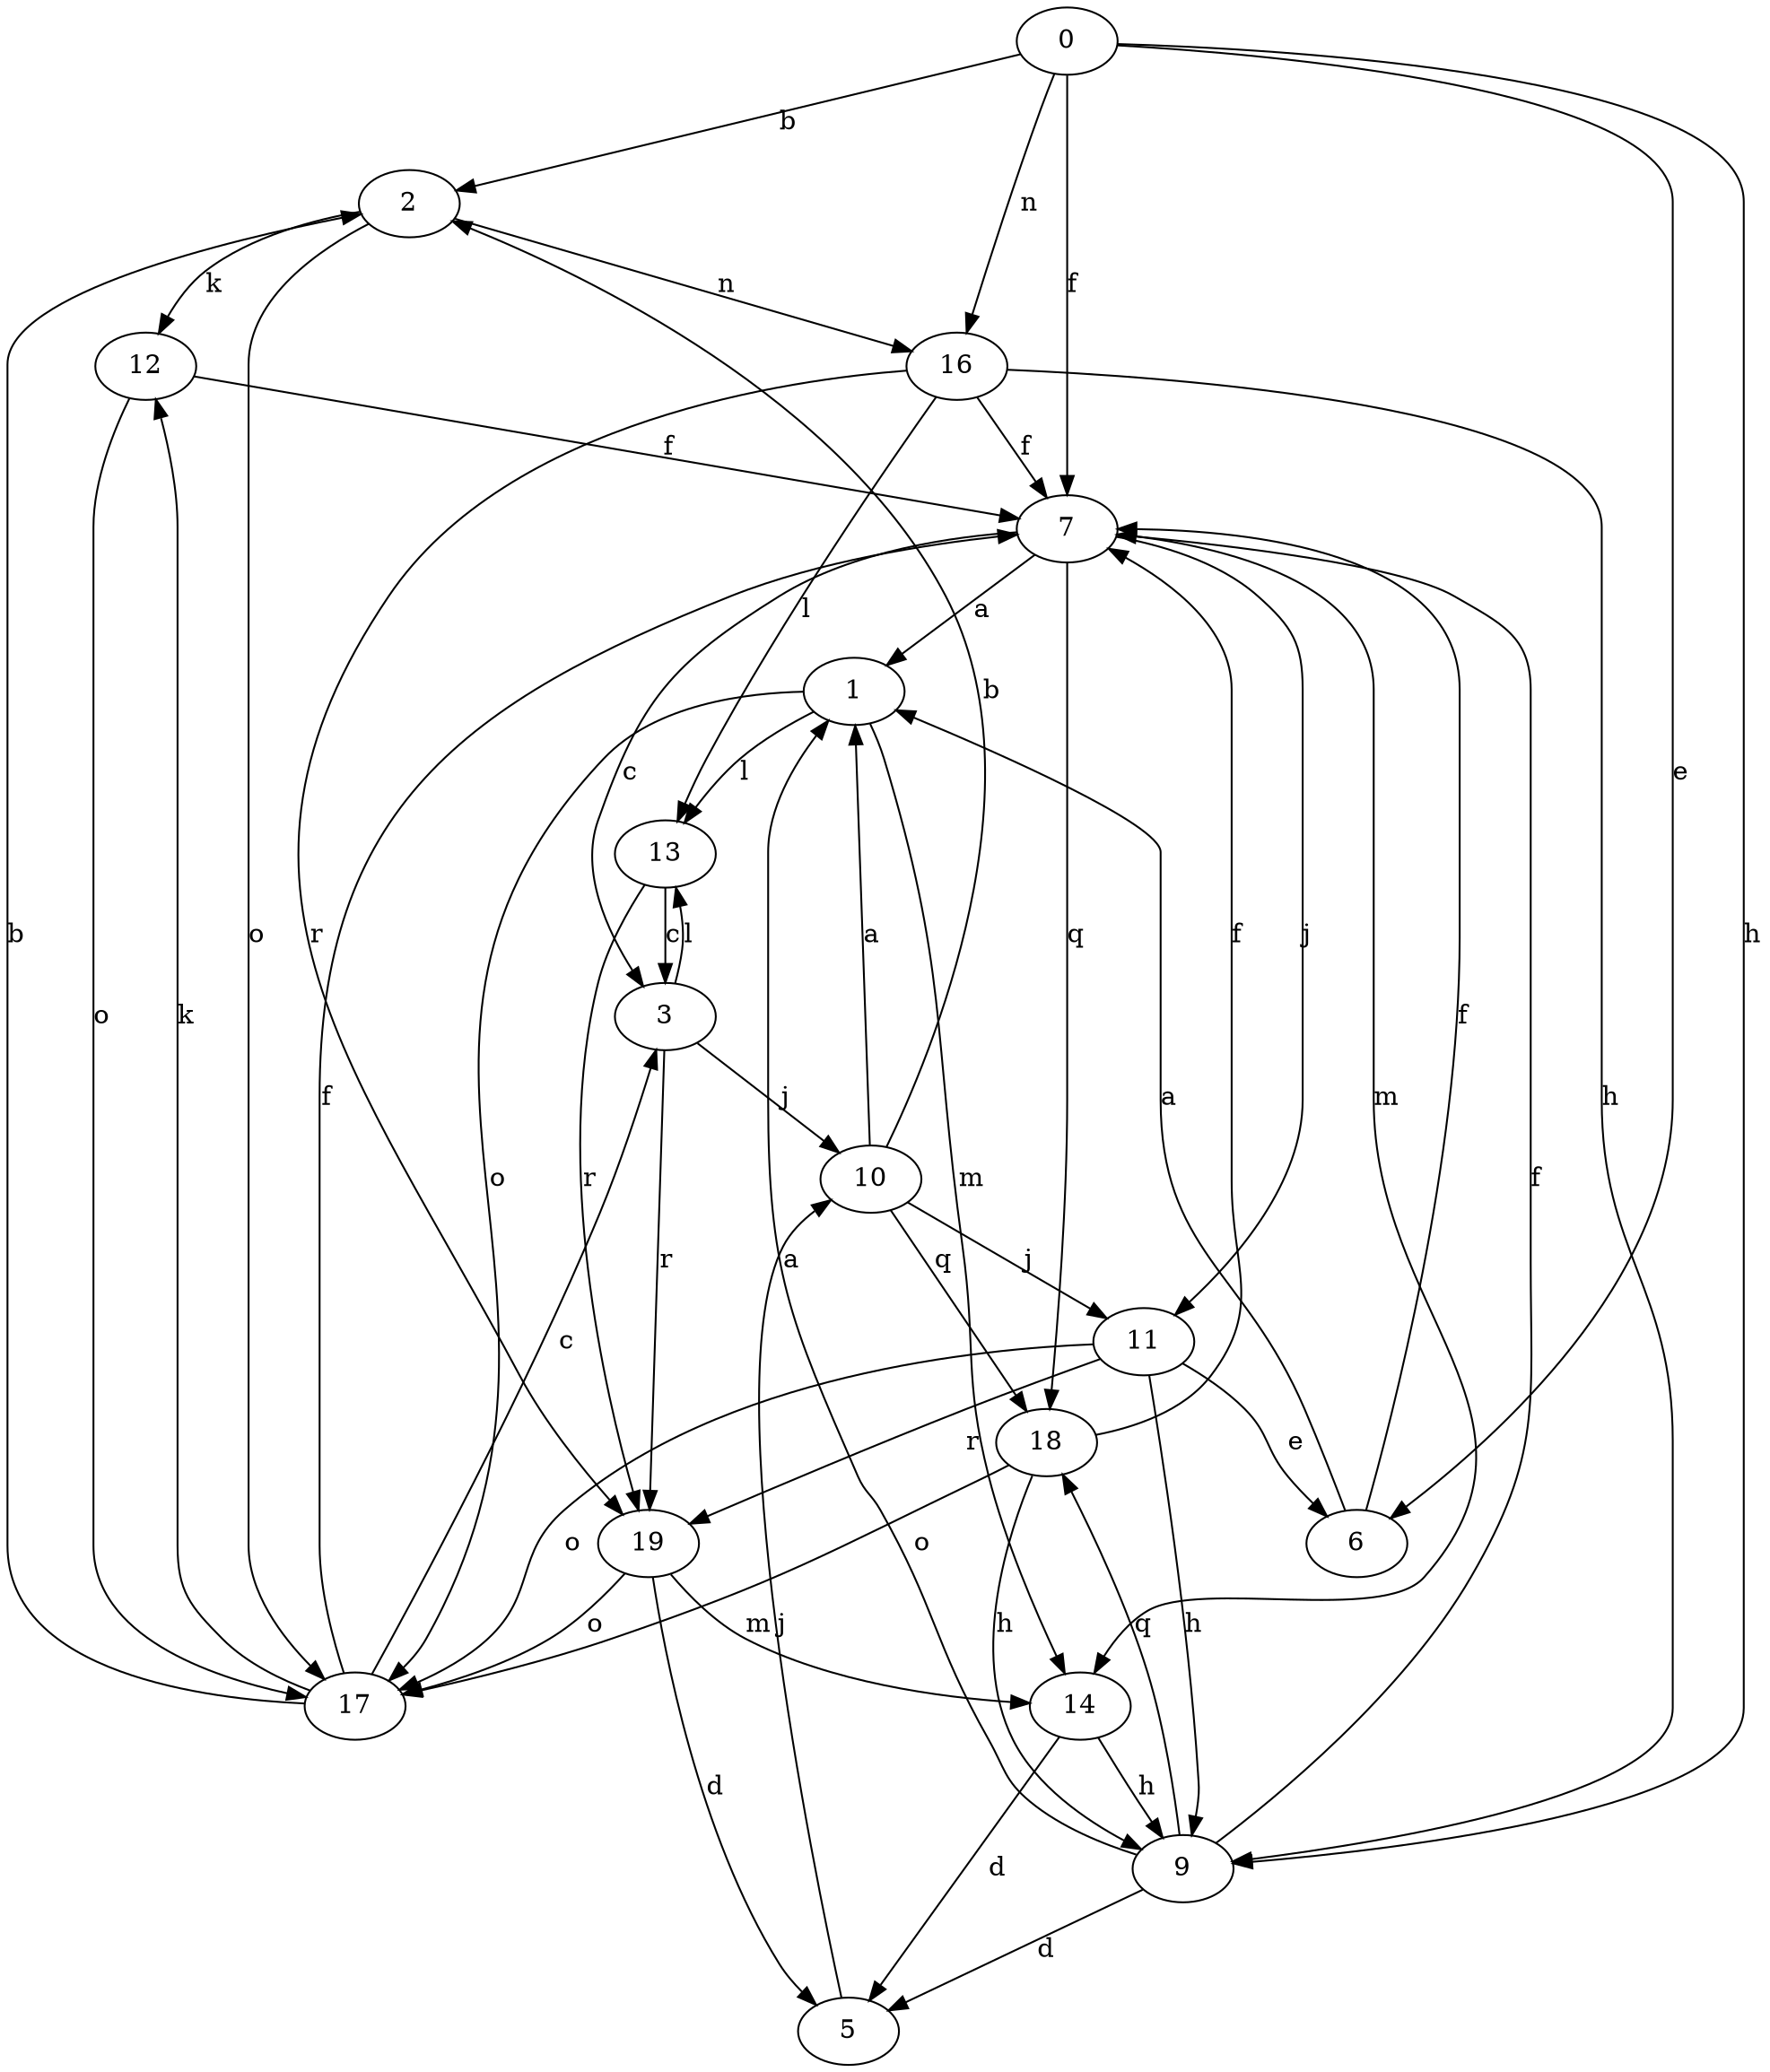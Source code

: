 strict digraph  {
0;
1;
2;
3;
5;
6;
7;
9;
10;
11;
12;
13;
14;
16;
17;
18;
19;
0 -> 2  [label=b];
0 -> 6  [label=e];
0 -> 7  [label=f];
0 -> 9  [label=h];
0 -> 16  [label=n];
1 -> 13  [label=l];
1 -> 14  [label=m];
1 -> 17  [label=o];
2 -> 12  [label=k];
2 -> 16  [label=n];
2 -> 17  [label=o];
3 -> 10  [label=j];
3 -> 13  [label=l];
3 -> 19  [label=r];
5 -> 10  [label=j];
6 -> 1  [label=a];
6 -> 7  [label=f];
7 -> 1  [label=a];
7 -> 3  [label=c];
7 -> 11  [label=j];
7 -> 14  [label=m];
7 -> 18  [label=q];
9 -> 1  [label=a];
9 -> 5  [label=d];
9 -> 7  [label=f];
9 -> 18  [label=q];
10 -> 1  [label=a];
10 -> 2  [label=b];
10 -> 11  [label=j];
10 -> 18  [label=q];
11 -> 6  [label=e];
11 -> 9  [label=h];
11 -> 17  [label=o];
11 -> 19  [label=r];
12 -> 7  [label=f];
12 -> 17  [label=o];
13 -> 3  [label=c];
13 -> 19  [label=r];
14 -> 5  [label=d];
14 -> 9  [label=h];
16 -> 7  [label=f];
16 -> 9  [label=h];
16 -> 13  [label=l];
16 -> 19  [label=r];
17 -> 2  [label=b];
17 -> 3  [label=c];
17 -> 7  [label=f];
17 -> 12  [label=k];
18 -> 7  [label=f];
18 -> 9  [label=h];
18 -> 17  [label=o];
19 -> 5  [label=d];
19 -> 14  [label=m];
19 -> 17  [label=o];
}
